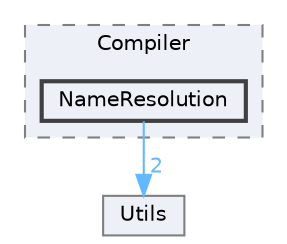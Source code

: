 digraph "/Users/fola/Documents/ArkScript/Ark/include/Ark/Compiler/NameResolution"
{
 // INTERACTIVE_SVG=YES
 // LATEX_PDF_SIZE
  bgcolor="transparent";
  edge [fontname=Helvetica,fontsize=10,labelfontname=Helvetica,labelfontsize=10];
  node [fontname=Helvetica,fontsize=10,shape=box,height=0.2,width=0.4];
  compound=true
  subgraph clusterdir_e4f19535f57335fb80a0267cec25bf70 {
    graph [ bgcolor="#edf0f7", pencolor="grey50", label="Compiler", fontname=Helvetica,fontsize=10 style="filled,dashed", URL="dir_e4f19535f57335fb80a0267cec25bf70.html",tooltip=""]
  dir_7af1ad8c04f38ec2fb191400d7a454aa [label="NameResolution", fillcolor="#edf0f7", color="grey25", style="filled,bold", URL="dir_7af1ad8c04f38ec2fb191400d7a454aa.html",tooltip=""];
  }
  dir_33906bab6f1f9d0f271eb499b90a96b5 [label="Utils", fillcolor="#edf0f7", color="grey50", style="filled", URL="dir_33906bab6f1f9d0f271eb499b90a96b5.html",tooltip=""];
  dir_7af1ad8c04f38ec2fb191400d7a454aa->dir_33906bab6f1f9d0f271eb499b90a96b5 [headlabel="2", labeldistance=1.5 headhref="dir_000021_000030.html" href="dir_000021_000030.html" color="steelblue1" fontcolor="steelblue1"];
}
